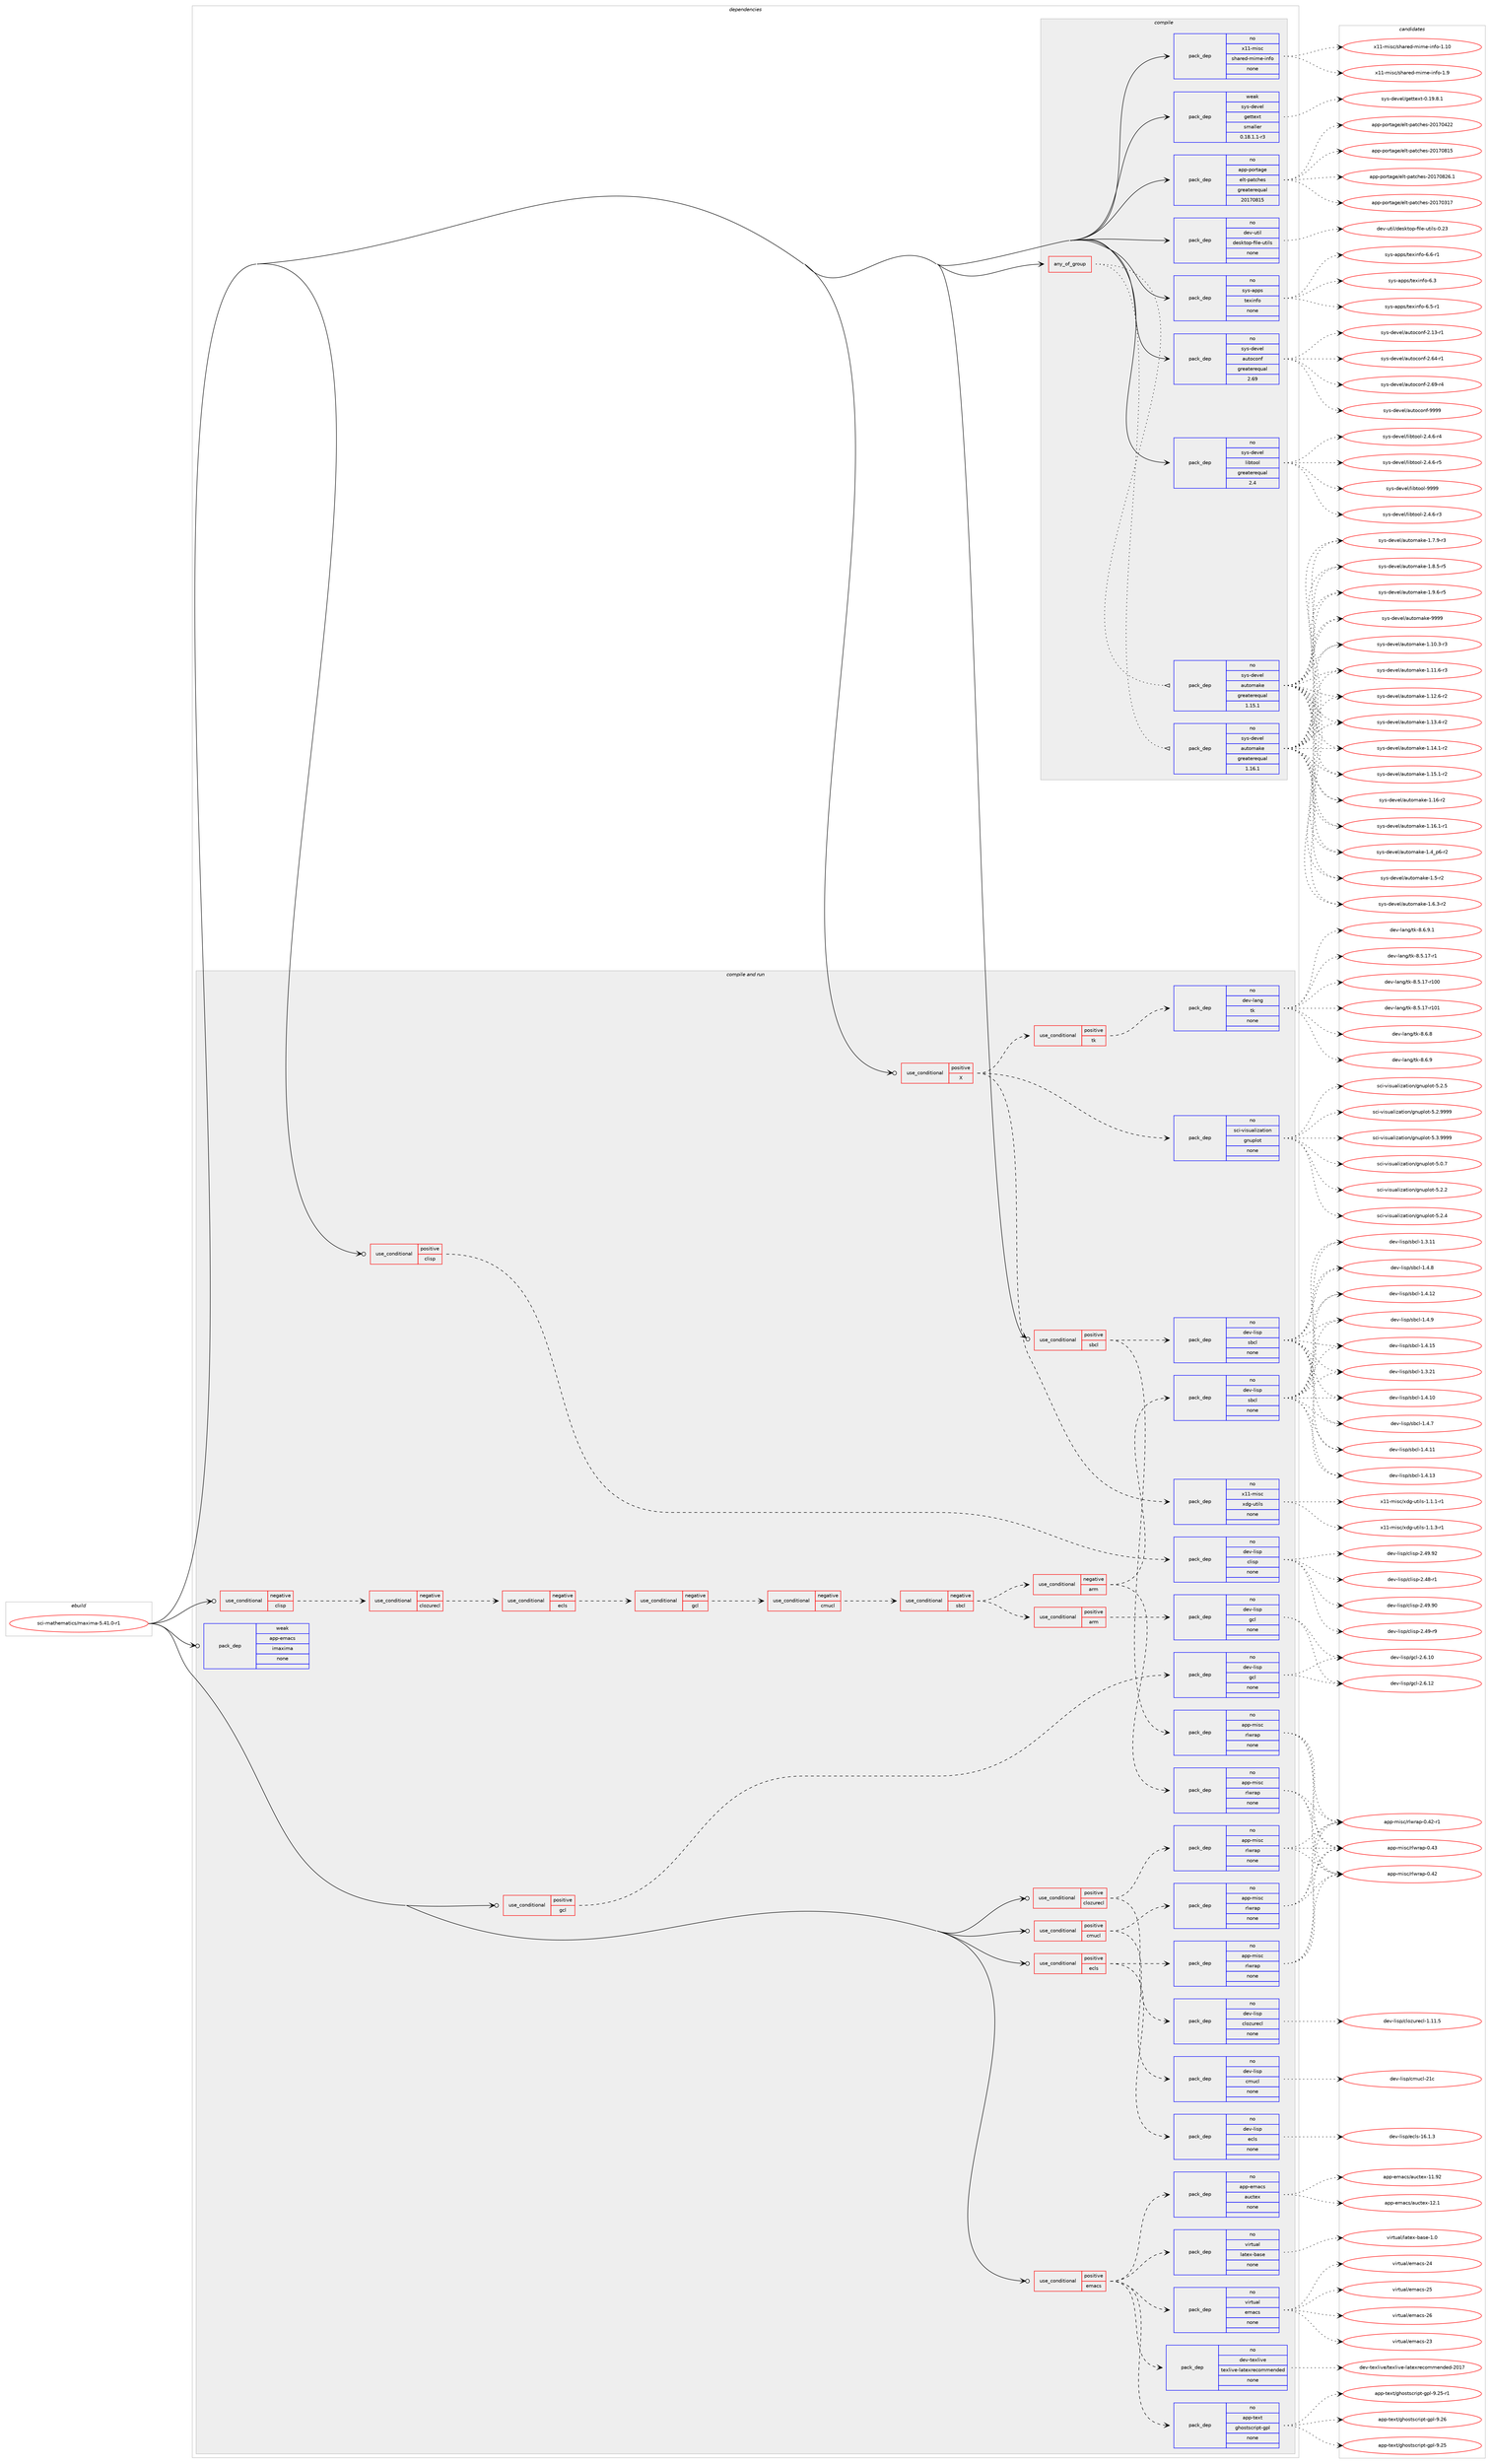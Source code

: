 digraph prolog {

# *************
# Graph options
# *************

newrank=true;
concentrate=true;
compound=true;
graph [rankdir=LR,fontname=Helvetica,fontsize=10,ranksep=1.5];#, ranksep=2.5, nodesep=0.2];
edge  [arrowhead=vee];
node  [fontname=Helvetica,fontsize=10];

# **********
# The ebuild
# **********

subgraph cluster_leftcol {
color=gray;
rank=same;
label=<<i>ebuild</i>>;
id [label="sci-mathematics/maxima-5.41.0-r1", color=red, width=4, href="../sci-mathematics/maxima-5.41.0-r1.svg"];
}

# ****************
# The dependencies
# ****************

subgraph cluster_midcol {
color=gray;
label=<<i>dependencies</i>>;
subgraph cluster_compile {
fillcolor="#eeeeee";
style=filled;
label=<<i>compile</i>>;
subgraph any26991 {
dependency1698483 [label=<<TABLE BORDER="0" CELLBORDER="1" CELLSPACING="0" CELLPADDING="4"><TR><TD CELLPADDING="10">any_of_group</TD></TR></TABLE>>, shape=none, color=red];subgraph pack1216065 {
dependency1698484 [label=<<TABLE BORDER="0" CELLBORDER="1" CELLSPACING="0" CELLPADDING="4" WIDTH="220"><TR><TD ROWSPAN="6" CELLPADDING="30">pack_dep</TD></TR><TR><TD WIDTH="110">no</TD></TR><TR><TD>sys-devel</TD></TR><TR><TD>automake</TD></TR><TR><TD>greaterequal</TD></TR><TR><TD>1.16.1</TD></TR></TABLE>>, shape=none, color=blue];
}
dependency1698483:e -> dependency1698484:w [weight=20,style="dotted",arrowhead="oinv"];
subgraph pack1216066 {
dependency1698485 [label=<<TABLE BORDER="0" CELLBORDER="1" CELLSPACING="0" CELLPADDING="4" WIDTH="220"><TR><TD ROWSPAN="6" CELLPADDING="30">pack_dep</TD></TR><TR><TD WIDTH="110">no</TD></TR><TR><TD>sys-devel</TD></TR><TR><TD>automake</TD></TR><TR><TD>greaterequal</TD></TR><TR><TD>1.15.1</TD></TR></TABLE>>, shape=none, color=blue];
}
dependency1698483:e -> dependency1698485:w [weight=20,style="dotted",arrowhead="oinv"];
}
id:e -> dependency1698483:w [weight=20,style="solid",arrowhead="vee"];
subgraph pack1216067 {
dependency1698486 [label=<<TABLE BORDER="0" CELLBORDER="1" CELLSPACING="0" CELLPADDING="4" WIDTH="220"><TR><TD ROWSPAN="6" CELLPADDING="30">pack_dep</TD></TR><TR><TD WIDTH="110">no</TD></TR><TR><TD>app-portage</TD></TR><TR><TD>elt-patches</TD></TR><TR><TD>greaterequal</TD></TR><TR><TD>20170815</TD></TR></TABLE>>, shape=none, color=blue];
}
id:e -> dependency1698486:w [weight=20,style="solid",arrowhead="vee"];
subgraph pack1216068 {
dependency1698487 [label=<<TABLE BORDER="0" CELLBORDER="1" CELLSPACING="0" CELLPADDING="4" WIDTH="220"><TR><TD ROWSPAN="6" CELLPADDING="30">pack_dep</TD></TR><TR><TD WIDTH="110">no</TD></TR><TR><TD>dev-util</TD></TR><TR><TD>desktop-file-utils</TD></TR><TR><TD>none</TD></TR><TR><TD></TD></TR></TABLE>>, shape=none, color=blue];
}
id:e -> dependency1698487:w [weight=20,style="solid",arrowhead="vee"];
subgraph pack1216069 {
dependency1698488 [label=<<TABLE BORDER="0" CELLBORDER="1" CELLSPACING="0" CELLPADDING="4" WIDTH="220"><TR><TD ROWSPAN="6" CELLPADDING="30">pack_dep</TD></TR><TR><TD WIDTH="110">no</TD></TR><TR><TD>sys-apps</TD></TR><TR><TD>texinfo</TD></TR><TR><TD>none</TD></TR><TR><TD></TD></TR></TABLE>>, shape=none, color=blue];
}
id:e -> dependency1698488:w [weight=20,style="solid",arrowhead="vee"];
subgraph pack1216070 {
dependency1698489 [label=<<TABLE BORDER="0" CELLBORDER="1" CELLSPACING="0" CELLPADDING="4" WIDTH="220"><TR><TD ROWSPAN="6" CELLPADDING="30">pack_dep</TD></TR><TR><TD WIDTH="110">no</TD></TR><TR><TD>sys-devel</TD></TR><TR><TD>autoconf</TD></TR><TR><TD>greaterequal</TD></TR><TR><TD>2.69</TD></TR></TABLE>>, shape=none, color=blue];
}
id:e -> dependency1698489:w [weight=20,style="solid",arrowhead="vee"];
subgraph pack1216071 {
dependency1698490 [label=<<TABLE BORDER="0" CELLBORDER="1" CELLSPACING="0" CELLPADDING="4" WIDTH="220"><TR><TD ROWSPAN="6" CELLPADDING="30">pack_dep</TD></TR><TR><TD WIDTH="110">no</TD></TR><TR><TD>sys-devel</TD></TR><TR><TD>libtool</TD></TR><TR><TD>greaterequal</TD></TR><TR><TD>2.4</TD></TR></TABLE>>, shape=none, color=blue];
}
id:e -> dependency1698490:w [weight=20,style="solid",arrowhead="vee"];
subgraph pack1216072 {
dependency1698491 [label=<<TABLE BORDER="0" CELLBORDER="1" CELLSPACING="0" CELLPADDING="4" WIDTH="220"><TR><TD ROWSPAN="6" CELLPADDING="30">pack_dep</TD></TR><TR><TD WIDTH="110">no</TD></TR><TR><TD>x11-misc</TD></TR><TR><TD>shared-mime-info</TD></TR><TR><TD>none</TD></TR><TR><TD></TD></TR></TABLE>>, shape=none, color=blue];
}
id:e -> dependency1698491:w [weight=20,style="solid",arrowhead="vee"];
subgraph pack1216073 {
dependency1698492 [label=<<TABLE BORDER="0" CELLBORDER="1" CELLSPACING="0" CELLPADDING="4" WIDTH="220"><TR><TD ROWSPAN="6" CELLPADDING="30">pack_dep</TD></TR><TR><TD WIDTH="110">weak</TD></TR><TR><TD>sys-devel</TD></TR><TR><TD>gettext</TD></TR><TR><TD>smaller</TD></TR><TR><TD>0.18.1.1-r3</TD></TR></TABLE>>, shape=none, color=blue];
}
id:e -> dependency1698492:w [weight=20,style="solid",arrowhead="vee"];
}
subgraph cluster_compileandrun {
fillcolor="#eeeeee";
style=filled;
label=<<i>compile and run</i>>;
subgraph cond454575 {
dependency1698493 [label=<<TABLE BORDER="0" CELLBORDER="1" CELLSPACING="0" CELLPADDING="4"><TR><TD ROWSPAN="3" CELLPADDING="10">use_conditional</TD></TR><TR><TD>negative</TD></TR><TR><TD>clisp</TD></TR></TABLE>>, shape=none, color=red];
subgraph cond454576 {
dependency1698494 [label=<<TABLE BORDER="0" CELLBORDER="1" CELLSPACING="0" CELLPADDING="4"><TR><TD ROWSPAN="3" CELLPADDING="10">use_conditional</TD></TR><TR><TD>negative</TD></TR><TR><TD>clozurecl</TD></TR></TABLE>>, shape=none, color=red];
subgraph cond454577 {
dependency1698495 [label=<<TABLE BORDER="0" CELLBORDER="1" CELLSPACING="0" CELLPADDING="4"><TR><TD ROWSPAN="3" CELLPADDING="10">use_conditional</TD></TR><TR><TD>negative</TD></TR><TR><TD>ecls</TD></TR></TABLE>>, shape=none, color=red];
subgraph cond454578 {
dependency1698496 [label=<<TABLE BORDER="0" CELLBORDER="1" CELLSPACING="0" CELLPADDING="4"><TR><TD ROWSPAN="3" CELLPADDING="10">use_conditional</TD></TR><TR><TD>negative</TD></TR><TR><TD>gcl</TD></TR></TABLE>>, shape=none, color=red];
subgraph cond454579 {
dependency1698497 [label=<<TABLE BORDER="0" CELLBORDER="1" CELLSPACING="0" CELLPADDING="4"><TR><TD ROWSPAN="3" CELLPADDING="10">use_conditional</TD></TR><TR><TD>negative</TD></TR><TR><TD>cmucl</TD></TR></TABLE>>, shape=none, color=red];
subgraph cond454580 {
dependency1698498 [label=<<TABLE BORDER="0" CELLBORDER="1" CELLSPACING="0" CELLPADDING="4"><TR><TD ROWSPAN="3" CELLPADDING="10">use_conditional</TD></TR><TR><TD>negative</TD></TR><TR><TD>sbcl</TD></TR></TABLE>>, shape=none, color=red];
subgraph cond454581 {
dependency1698499 [label=<<TABLE BORDER="0" CELLBORDER="1" CELLSPACING="0" CELLPADDING="4"><TR><TD ROWSPAN="3" CELLPADDING="10">use_conditional</TD></TR><TR><TD>positive</TD></TR><TR><TD>arm</TD></TR></TABLE>>, shape=none, color=red];
subgraph pack1216074 {
dependency1698500 [label=<<TABLE BORDER="0" CELLBORDER="1" CELLSPACING="0" CELLPADDING="4" WIDTH="220"><TR><TD ROWSPAN="6" CELLPADDING="30">pack_dep</TD></TR><TR><TD WIDTH="110">no</TD></TR><TR><TD>dev-lisp</TD></TR><TR><TD>gcl</TD></TR><TR><TD>none</TD></TR><TR><TD></TD></TR></TABLE>>, shape=none, color=blue];
}
dependency1698499:e -> dependency1698500:w [weight=20,style="dashed",arrowhead="vee"];
}
dependency1698498:e -> dependency1698499:w [weight=20,style="dashed",arrowhead="vee"];
subgraph cond454582 {
dependency1698501 [label=<<TABLE BORDER="0" CELLBORDER="1" CELLSPACING="0" CELLPADDING="4"><TR><TD ROWSPAN="3" CELLPADDING="10">use_conditional</TD></TR><TR><TD>negative</TD></TR><TR><TD>arm</TD></TR></TABLE>>, shape=none, color=red];
subgraph pack1216075 {
dependency1698502 [label=<<TABLE BORDER="0" CELLBORDER="1" CELLSPACING="0" CELLPADDING="4" WIDTH="220"><TR><TD ROWSPAN="6" CELLPADDING="30">pack_dep</TD></TR><TR><TD WIDTH="110">no</TD></TR><TR><TD>dev-lisp</TD></TR><TR><TD>sbcl</TD></TR><TR><TD>none</TD></TR><TR><TD></TD></TR></TABLE>>, shape=none, color=blue];
}
dependency1698501:e -> dependency1698502:w [weight=20,style="dashed",arrowhead="vee"];
subgraph pack1216076 {
dependency1698503 [label=<<TABLE BORDER="0" CELLBORDER="1" CELLSPACING="0" CELLPADDING="4" WIDTH="220"><TR><TD ROWSPAN="6" CELLPADDING="30">pack_dep</TD></TR><TR><TD WIDTH="110">no</TD></TR><TR><TD>app-misc</TD></TR><TR><TD>rlwrap</TD></TR><TR><TD>none</TD></TR><TR><TD></TD></TR></TABLE>>, shape=none, color=blue];
}
dependency1698501:e -> dependency1698503:w [weight=20,style="dashed",arrowhead="vee"];
}
dependency1698498:e -> dependency1698501:w [weight=20,style="dashed",arrowhead="vee"];
}
dependency1698497:e -> dependency1698498:w [weight=20,style="dashed",arrowhead="vee"];
}
dependency1698496:e -> dependency1698497:w [weight=20,style="dashed",arrowhead="vee"];
}
dependency1698495:e -> dependency1698496:w [weight=20,style="dashed",arrowhead="vee"];
}
dependency1698494:e -> dependency1698495:w [weight=20,style="dashed",arrowhead="vee"];
}
dependency1698493:e -> dependency1698494:w [weight=20,style="dashed",arrowhead="vee"];
}
id:e -> dependency1698493:w [weight=20,style="solid",arrowhead="odotvee"];
subgraph cond454583 {
dependency1698504 [label=<<TABLE BORDER="0" CELLBORDER="1" CELLSPACING="0" CELLPADDING="4"><TR><TD ROWSPAN="3" CELLPADDING="10">use_conditional</TD></TR><TR><TD>positive</TD></TR><TR><TD>X</TD></TR></TABLE>>, shape=none, color=red];
subgraph pack1216077 {
dependency1698505 [label=<<TABLE BORDER="0" CELLBORDER="1" CELLSPACING="0" CELLPADDING="4" WIDTH="220"><TR><TD ROWSPAN="6" CELLPADDING="30">pack_dep</TD></TR><TR><TD WIDTH="110">no</TD></TR><TR><TD>x11-misc</TD></TR><TR><TD>xdg-utils</TD></TR><TR><TD>none</TD></TR><TR><TD></TD></TR></TABLE>>, shape=none, color=blue];
}
dependency1698504:e -> dependency1698505:w [weight=20,style="dashed",arrowhead="vee"];
subgraph pack1216078 {
dependency1698506 [label=<<TABLE BORDER="0" CELLBORDER="1" CELLSPACING="0" CELLPADDING="4" WIDTH="220"><TR><TD ROWSPAN="6" CELLPADDING="30">pack_dep</TD></TR><TR><TD WIDTH="110">no</TD></TR><TR><TD>sci-visualization</TD></TR><TR><TD>gnuplot</TD></TR><TR><TD>none</TD></TR><TR><TD></TD></TR></TABLE>>, shape=none, color=blue];
}
dependency1698504:e -> dependency1698506:w [weight=20,style="dashed",arrowhead="vee"];
subgraph cond454584 {
dependency1698507 [label=<<TABLE BORDER="0" CELLBORDER="1" CELLSPACING="0" CELLPADDING="4"><TR><TD ROWSPAN="3" CELLPADDING="10">use_conditional</TD></TR><TR><TD>positive</TD></TR><TR><TD>tk</TD></TR></TABLE>>, shape=none, color=red];
subgraph pack1216079 {
dependency1698508 [label=<<TABLE BORDER="0" CELLBORDER="1" CELLSPACING="0" CELLPADDING="4" WIDTH="220"><TR><TD ROWSPAN="6" CELLPADDING="30">pack_dep</TD></TR><TR><TD WIDTH="110">no</TD></TR><TR><TD>dev-lang</TD></TR><TR><TD>tk</TD></TR><TR><TD>none</TD></TR><TR><TD></TD></TR></TABLE>>, shape=none, color=blue];
}
dependency1698507:e -> dependency1698508:w [weight=20,style="dashed",arrowhead="vee"];
}
dependency1698504:e -> dependency1698507:w [weight=20,style="dashed",arrowhead="vee"];
}
id:e -> dependency1698504:w [weight=20,style="solid",arrowhead="odotvee"];
subgraph cond454585 {
dependency1698509 [label=<<TABLE BORDER="0" CELLBORDER="1" CELLSPACING="0" CELLPADDING="4"><TR><TD ROWSPAN="3" CELLPADDING="10">use_conditional</TD></TR><TR><TD>positive</TD></TR><TR><TD>clisp</TD></TR></TABLE>>, shape=none, color=red];
subgraph pack1216080 {
dependency1698510 [label=<<TABLE BORDER="0" CELLBORDER="1" CELLSPACING="0" CELLPADDING="4" WIDTH="220"><TR><TD ROWSPAN="6" CELLPADDING="30">pack_dep</TD></TR><TR><TD WIDTH="110">no</TD></TR><TR><TD>dev-lisp</TD></TR><TR><TD>clisp</TD></TR><TR><TD>none</TD></TR><TR><TD></TD></TR></TABLE>>, shape=none, color=blue];
}
dependency1698509:e -> dependency1698510:w [weight=20,style="dashed",arrowhead="vee"];
}
id:e -> dependency1698509:w [weight=20,style="solid",arrowhead="odotvee"];
subgraph cond454586 {
dependency1698511 [label=<<TABLE BORDER="0" CELLBORDER="1" CELLSPACING="0" CELLPADDING="4"><TR><TD ROWSPAN="3" CELLPADDING="10">use_conditional</TD></TR><TR><TD>positive</TD></TR><TR><TD>clozurecl</TD></TR></TABLE>>, shape=none, color=red];
subgraph pack1216081 {
dependency1698512 [label=<<TABLE BORDER="0" CELLBORDER="1" CELLSPACING="0" CELLPADDING="4" WIDTH="220"><TR><TD ROWSPAN="6" CELLPADDING="30">pack_dep</TD></TR><TR><TD WIDTH="110">no</TD></TR><TR><TD>dev-lisp</TD></TR><TR><TD>clozurecl</TD></TR><TR><TD>none</TD></TR><TR><TD></TD></TR></TABLE>>, shape=none, color=blue];
}
dependency1698511:e -> dependency1698512:w [weight=20,style="dashed",arrowhead="vee"];
subgraph pack1216082 {
dependency1698513 [label=<<TABLE BORDER="0" CELLBORDER="1" CELLSPACING="0" CELLPADDING="4" WIDTH="220"><TR><TD ROWSPAN="6" CELLPADDING="30">pack_dep</TD></TR><TR><TD WIDTH="110">no</TD></TR><TR><TD>app-misc</TD></TR><TR><TD>rlwrap</TD></TR><TR><TD>none</TD></TR><TR><TD></TD></TR></TABLE>>, shape=none, color=blue];
}
dependency1698511:e -> dependency1698513:w [weight=20,style="dashed",arrowhead="vee"];
}
id:e -> dependency1698511:w [weight=20,style="solid",arrowhead="odotvee"];
subgraph cond454587 {
dependency1698514 [label=<<TABLE BORDER="0" CELLBORDER="1" CELLSPACING="0" CELLPADDING="4"><TR><TD ROWSPAN="3" CELLPADDING="10">use_conditional</TD></TR><TR><TD>positive</TD></TR><TR><TD>cmucl</TD></TR></TABLE>>, shape=none, color=red];
subgraph pack1216083 {
dependency1698515 [label=<<TABLE BORDER="0" CELLBORDER="1" CELLSPACING="0" CELLPADDING="4" WIDTH="220"><TR><TD ROWSPAN="6" CELLPADDING="30">pack_dep</TD></TR><TR><TD WIDTH="110">no</TD></TR><TR><TD>dev-lisp</TD></TR><TR><TD>cmucl</TD></TR><TR><TD>none</TD></TR><TR><TD></TD></TR></TABLE>>, shape=none, color=blue];
}
dependency1698514:e -> dependency1698515:w [weight=20,style="dashed",arrowhead="vee"];
subgraph pack1216084 {
dependency1698516 [label=<<TABLE BORDER="0" CELLBORDER="1" CELLSPACING="0" CELLPADDING="4" WIDTH="220"><TR><TD ROWSPAN="6" CELLPADDING="30">pack_dep</TD></TR><TR><TD WIDTH="110">no</TD></TR><TR><TD>app-misc</TD></TR><TR><TD>rlwrap</TD></TR><TR><TD>none</TD></TR><TR><TD></TD></TR></TABLE>>, shape=none, color=blue];
}
dependency1698514:e -> dependency1698516:w [weight=20,style="dashed",arrowhead="vee"];
}
id:e -> dependency1698514:w [weight=20,style="solid",arrowhead="odotvee"];
subgraph cond454588 {
dependency1698517 [label=<<TABLE BORDER="0" CELLBORDER="1" CELLSPACING="0" CELLPADDING="4"><TR><TD ROWSPAN="3" CELLPADDING="10">use_conditional</TD></TR><TR><TD>positive</TD></TR><TR><TD>ecls</TD></TR></TABLE>>, shape=none, color=red];
subgraph pack1216085 {
dependency1698518 [label=<<TABLE BORDER="0" CELLBORDER="1" CELLSPACING="0" CELLPADDING="4" WIDTH="220"><TR><TD ROWSPAN="6" CELLPADDING="30">pack_dep</TD></TR><TR><TD WIDTH="110">no</TD></TR><TR><TD>dev-lisp</TD></TR><TR><TD>ecls</TD></TR><TR><TD>none</TD></TR><TR><TD></TD></TR></TABLE>>, shape=none, color=blue];
}
dependency1698517:e -> dependency1698518:w [weight=20,style="dashed",arrowhead="vee"];
subgraph pack1216086 {
dependency1698519 [label=<<TABLE BORDER="0" CELLBORDER="1" CELLSPACING="0" CELLPADDING="4" WIDTH="220"><TR><TD ROWSPAN="6" CELLPADDING="30">pack_dep</TD></TR><TR><TD WIDTH="110">no</TD></TR><TR><TD>app-misc</TD></TR><TR><TD>rlwrap</TD></TR><TR><TD>none</TD></TR><TR><TD></TD></TR></TABLE>>, shape=none, color=blue];
}
dependency1698517:e -> dependency1698519:w [weight=20,style="dashed",arrowhead="vee"];
}
id:e -> dependency1698517:w [weight=20,style="solid",arrowhead="odotvee"];
subgraph cond454589 {
dependency1698520 [label=<<TABLE BORDER="0" CELLBORDER="1" CELLSPACING="0" CELLPADDING="4"><TR><TD ROWSPAN="3" CELLPADDING="10">use_conditional</TD></TR><TR><TD>positive</TD></TR><TR><TD>emacs</TD></TR></TABLE>>, shape=none, color=red];
subgraph pack1216087 {
dependency1698521 [label=<<TABLE BORDER="0" CELLBORDER="1" CELLSPACING="0" CELLPADDING="4" WIDTH="220"><TR><TD ROWSPAN="6" CELLPADDING="30">pack_dep</TD></TR><TR><TD WIDTH="110">no</TD></TR><TR><TD>virtual</TD></TR><TR><TD>emacs</TD></TR><TR><TD>none</TD></TR><TR><TD></TD></TR></TABLE>>, shape=none, color=blue];
}
dependency1698520:e -> dependency1698521:w [weight=20,style="dashed",arrowhead="vee"];
subgraph pack1216088 {
dependency1698522 [label=<<TABLE BORDER="0" CELLBORDER="1" CELLSPACING="0" CELLPADDING="4" WIDTH="220"><TR><TD ROWSPAN="6" CELLPADDING="30">pack_dep</TD></TR><TR><TD WIDTH="110">no</TD></TR><TR><TD>virtual</TD></TR><TR><TD>latex-base</TD></TR><TR><TD>none</TD></TR><TR><TD></TD></TR></TABLE>>, shape=none, color=blue];
}
dependency1698520:e -> dependency1698522:w [weight=20,style="dashed",arrowhead="vee"];
subgraph pack1216089 {
dependency1698523 [label=<<TABLE BORDER="0" CELLBORDER="1" CELLSPACING="0" CELLPADDING="4" WIDTH="220"><TR><TD ROWSPAN="6" CELLPADDING="30">pack_dep</TD></TR><TR><TD WIDTH="110">no</TD></TR><TR><TD>app-emacs</TD></TR><TR><TD>auctex</TD></TR><TR><TD>none</TD></TR><TR><TD></TD></TR></TABLE>>, shape=none, color=blue];
}
dependency1698520:e -> dependency1698523:w [weight=20,style="dashed",arrowhead="vee"];
subgraph pack1216090 {
dependency1698524 [label=<<TABLE BORDER="0" CELLBORDER="1" CELLSPACING="0" CELLPADDING="4" WIDTH="220"><TR><TD ROWSPAN="6" CELLPADDING="30">pack_dep</TD></TR><TR><TD WIDTH="110">no</TD></TR><TR><TD>app-text</TD></TR><TR><TD>ghostscript-gpl</TD></TR><TR><TD>none</TD></TR><TR><TD></TD></TR></TABLE>>, shape=none, color=blue];
}
dependency1698520:e -> dependency1698524:w [weight=20,style="dashed",arrowhead="vee"];
subgraph pack1216091 {
dependency1698525 [label=<<TABLE BORDER="0" CELLBORDER="1" CELLSPACING="0" CELLPADDING="4" WIDTH="220"><TR><TD ROWSPAN="6" CELLPADDING="30">pack_dep</TD></TR><TR><TD WIDTH="110">no</TD></TR><TR><TD>dev-texlive</TD></TR><TR><TD>texlive-latexrecommended</TD></TR><TR><TD>none</TD></TR><TR><TD></TD></TR></TABLE>>, shape=none, color=blue];
}
dependency1698520:e -> dependency1698525:w [weight=20,style="dashed",arrowhead="vee"];
}
id:e -> dependency1698520:w [weight=20,style="solid",arrowhead="odotvee"];
subgraph cond454590 {
dependency1698526 [label=<<TABLE BORDER="0" CELLBORDER="1" CELLSPACING="0" CELLPADDING="4"><TR><TD ROWSPAN="3" CELLPADDING="10">use_conditional</TD></TR><TR><TD>positive</TD></TR><TR><TD>gcl</TD></TR></TABLE>>, shape=none, color=red];
subgraph pack1216092 {
dependency1698527 [label=<<TABLE BORDER="0" CELLBORDER="1" CELLSPACING="0" CELLPADDING="4" WIDTH="220"><TR><TD ROWSPAN="6" CELLPADDING="30">pack_dep</TD></TR><TR><TD WIDTH="110">no</TD></TR><TR><TD>dev-lisp</TD></TR><TR><TD>gcl</TD></TR><TR><TD>none</TD></TR><TR><TD></TD></TR></TABLE>>, shape=none, color=blue];
}
dependency1698526:e -> dependency1698527:w [weight=20,style="dashed",arrowhead="vee"];
}
id:e -> dependency1698526:w [weight=20,style="solid",arrowhead="odotvee"];
subgraph cond454591 {
dependency1698528 [label=<<TABLE BORDER="0" CELLBORDER="1" CELLSPACING="0" CELLPADDING="4"><TR><TD ROWSPAN="3" CELLPADDING="10">use_conditional</TD></TR><TR><TD>positive</TD></TR><TR><TD>sbcl</TD></TR></TABLE>>, shape=none, color=red];
subgraph pack1216093 {
dependency1698529 [label=<<TABLE BORDER="0" CELLBORDER="1" CELLSPACING="0" CELLPADDING="4" WIDTH="220"><TR><TD ROWSPAN="6" CELLPADDING="30">pack_dep</TD></TR><TR><TD WIDTH="110">no</TD></TR><TR><TD>dev-lisp</TD></TR><TR><TD>sbcl</TD></TR><TR><TD>none</TD></TR><TR><TD></TD></TR></TABLE>>, shape=none, color=blue];
}
dependency1698528:e -> dependency1698529:w [weight=20,style="dashed",arrowhead="vee"];
subgraph pack1216094 {
dependency1698530 [label=<<TABLE BORDER="0" CELLBORDER="1" CELLSPACING="0" CELLPADDING="4" WIDTH="220"><TR><TD ROWSPAN="6" CELLPADDING="30">pack_dep</TD></TR><TR><TD WIDTH="110">no</TD></TR><TR><TD>app-misc</TD></TR><TR><TD>rlwrap</TD></TR><TR><TD>none</TD></TR><TR><TD></TD></TR></TABLE>>, shape=none, color=blue];
}
dependency1698528:e -> dependency1698530:w [weight=20,style="dashed",arrowhead="vee"];
}
id:e -> dependency1698528:w [weight=20,style="solid",arrowhead="odotvee"];
subgraph pack1216095 {
dependency1698531 [label=<<TABLE BORDER="0" CELLBORDER="1" CELLSPACING="0" CELLPADDING="4" WIDTH="220"><TR><TD ROWSPAN="6" CELLPADDING="30">pack_dep</TD></TR><TR><TD WIDTH="110">weak</TD></TR><TR><TD>app-emacs</TD></TR><TR><TD>imaxima</TD></TR><TR><TD>none</TD></TR><TR><TD></TD></TR></TABLE>>, shape=none, color=blue];
}
id:e -> dependency1698531:w [weight=20,style="solid",arrowhead="odotvee"];
}
subgraph cluster_run {
fillcolor="#eeeeee";
style=filled;
label=<<i>run</i>>;
}
}

# **************
# The candidates
# **************

subgraph cluster_choices {
rank=same;
color=gray;
label=<<i>candidates</i>>;

subgraph choice1216065 {
color=black;
nodesep=1;
choice11512111545100101118101108479711711611110997107101454946494846514511451 [label="sys-devel/automake-1.10.3-r3", color=red, width=4,href="../sys-devel/automake-1.10.3-r3.svg"];
choice11512111545100101118101108479711711611110997107101454946494946544511451 [label="sys-devel/automake-1.11.6-r3", color=red, width=4,href="../sys-devel/automake-1.11.6-r3.svg"];
choice11512111545100101118101108479711711611110997107101454946495046544511450 [label="sys-devel/automake-1.12.6-r2", color=red, width=4,href="../sys-devel/automake-1.12.6-r2.svg"];
choice11512111545100101118101108479711711611110997107101454946495146524511450 [label="sys-devel/automake-1.13.4-r2", color=red, width=4,href="../sys-devel/automake-1.13.4-r2.svg"];
choice11512111545100101118101108479711711611110997107101454946495246494511450 [label="sys-devel/automake-1.14.1-r2", color=red, width=4,href="../sys-devel/automake-1.14.1-r2.svg"];
choice11512111545100101118101108479711711611110997107101454946495346494511450 [label="sys-devel/automake-1.15.1-r2", color=red, width=4,href="../sys-devel/automake-1.15.1-r2.svg"];
choice1151211154510010111810110847971171161111099710710145494649544511450 [label="sys-devel/automake-1.16-r2", color=red, width=4,href="../sys-devel/automake-1.16-r2.svg"];
choice11512111545100101118101108479711711611110997107101454946495446494511449 [label="sys-devel/automake-1.16.1-r1", color=red, width=4,href="../sys-devel/automake-1.16.1-r1.svg"];
choice115121115451001011181011084797117116111109971071014549465295112544511450 [label="sys-devel/automake-1.4_p6-r2", color=red, width=4,href="../sys-devel/automake-1.4_p6-r2.svg"];
choice11512111545100101118101108479711711611110997107101454946534511450 [label="sys-devel/automake-1.5-r2", color=red, width=4,href="../sys-devel/automake-1.5-r2.svg"];
choice115121115451001011181011084797117116111109971071014549465446514511450 [label="sys-devel/automake-1.6.3-r2", color=red, width=4,href="../sys-devel/automake-1.6.3-r2.svg"];
choice115121115451001011181011084797117116111109971071014549465546574511451 [label="sys-devel/automake-1.7.9-r3", color=red, width=4,href="../sys-devel/automake-1.7.9-r3.svg"];
choice115121115451001011181011084797117116111109971071014549465646534511453 [label="sys-devel/automake-1.8.5-r5", color=red, width=4,href="../sys-devel/automake-1.8.5-r5.svg"];
choice115121115451001011181011084797117116111109971071014549465746544511453 [label="sys-devel/automake-1.9.6-r5", color=red, width=4,href="../sys-devel/automake-1.9.6-r5.svg"];
choice115121115451001011181011084797117116111109971071014557575757 [label="sys-devel/automake-9999", color=red, width=4,href="../sys-devel/automake-9999.svg"];
dependency1698484:e -> choice11512111545100101118101108479711711611110997107101454946494846514511451:w [style=dotted,weight="100"];
dependency1698484:e -> choice11512111545100101118101108479711711611110997107101454946494946544511451:w [style=dotted,weight="100"];
dependency1698484:e -> choice11512111545100101118101108479711711611110997107101454946495046544511450:w [style=dotted,weight="100"];
dependency1698484:e -> choice11512111545100101118101108479711711611110997107101454946495146524511450:w [style=dotted,weight="100"];
dependency1698484:e -> choice11512111545100101118101108479711711611110997107101454946495246494511450:w [style=dotted,weight="100"];
dependency1698484:e -> choice11512111545100101118101108479711711611110997107101454946495346494511450:w [style=dotted,weight="100"];
dependency1698484:e -> choice1151211154510010111810110847971171161111099710710145494649544511450:w [style=dotted,weight="100"];
dependency1698484:e -> choice11512111545100101118101108479711711611110997107101454946495446494511449:w [style=dotted,weight="100"];
dependency1698484:e -> choice115121115451001011181011084797117116111109971071014549465295112544511450:w [style=dotted,weight="100"];
dependency1698484:e -> choice11512111545100101118101108479711711611110997107101454946534511450:w [style=dotted,weight="100"];
dependency1698484:e -> choice115121115451001011181011084797117116111109971071014549465446514511450:w [style=dotted,weight="100"];
dependency1698484:e -> choice115121115451001011181011084797117116111109971071014549465546574511451:w [style=dotted,weight="100"];
dependency1698484:e -> choice115121115451001011181011084797117116111109971071014549465646534511453:w [style=dotted,weight="100"];
dependency1698484:e -> choice115121115451001011181011084797117116111109971071014549465746544511453:w [style=dotted,weight="100"];
dependency1698484:e -> choice115121115451001011181011084797117116111109971071014557575757:w [style=dotted,weight="100"];
}
subgraph choice1216066 {
color=black;
nodesep=1;
choice11512111545100101118101108479711711611110997107101454946494846514511451 [label="sys-devel/automake-1.10.3-r3", color=red, width=4,href="../sys-devel/automake-1.10.3-r3.svg"];
choice11512111545100101118101108479711711611110997107101454946494946544511451 [label="sys-devel/automake-1.11.6-r3", color=red, width=4,href="../sys-devel/automake-1.11.6-r3.svg"];
choice11512111545100101118101108479711711611110997107101454946495046544511450 [label="sys-devel/automake-1.12.6-r2", color=red, width=4,href="../sys-devel/automake-1.12.6-r2.svg"];
choice11512111545100101118101108479711711611110997107101454946495146524511450 [label="sys-devel/automake-1.13.4-r2", color=red, width=4,href="../sys-devel/automake-1.13.4-r2.svg"];
choice11512111545100101118101108479711711611110997107101454946495246494511450 [label="sys-devel/automake-1.14.1-r2", color=red, width=4,href="../sys-devel/automake-1.14.1-r2.svg"];
choice11512111545100101118101108479711711611110997107101454946495346494511450 [label="sys-devel/automake-1.15.1-r2", color=red, width=4,href="../sys-devel/automake-1.15.1-r2.svg"];
choice1151211154510010111810110847971171161111099710710145494649544511450 [label="sys-devel/automake-1.16-r2", color=red, width=4,href="../sys-devel/automake-1.16-r2.svg"];
choice11512111545100101118101108479711711611110997107101454946495446494511449 [label="sys-devel/automake-1.16.1-r1", color=red, width=4,href="../sys-devel/automake-1.16.1-r1.svg"];
choice115121115451001011181011084797117116111109971071014549465295112544511450 [label="sys-devel/automake-1.4_p6-r2", color=red, width=4,href="../sys-devel/automake-1.4_p6-r2.svg"];
choice11512111545100101118101108479711711611110997107101454946534511450 [label="sys-devel/automake-1.5-r2", color=red, width=4,href="../sys-devel/automake-1.5-r2.svg"];
choice115121115451001011181011084797117116111109971071014549465446514511450 [label="sys-devel/automake-1.6.3-r2", color=red, width=4,href="../sys-devel/automake-1.6.3-r2.svg"];
choice115121115451001011181011084797117116111109971071014549465546574511451 [label="sys-devel/automake-1.7.9-r3", color=red, width=4,href="../sys-devel/automake-1.7.9-r3.svg"];
choice115121115451001011181011084797117116111109971071014549465646534511453 [label="sys-devel/automake-1.8.5-r5", color=red, width=4,href="../sys-devel/automake-1.8.5-r5.svg"];
choice115121115451001011181011084797117116111109971071014549465746544511453 [label="sys-devel/automake-1.9.6-r5", color=red, width=4,href="../sys-devel/automake-1.9.6-r5.svg"];
choice115121115451001011181011084797117116111109971071014557575757 [label="sys-devel/automake-9999", color=red, width=4,href="../sys-devel/automake-9999.svg"];
dependency1698485:e -> choice11512111545100101118101108479711711611110997107101454946494846514511451:w [style=dotted,weight="100"];
dependency1698485:e -> choice11512111545100101118101108479711711611110997107101454946494946544511451:w [style=dotted,weight="100"];
dependency1698485:e -> choice11512111545100101118101108479711711611110997107101454946495046544511450:w [style=dotted,weight="100"];
dependency1698485:e -> choice11512111545100101118101108479711711611110997107101454946495146524511450:w [style=dotted,weight="100"];
dependency1698485:e -> choice11512111545100101118101108479711711611110997107101454946495246494511450:w [style=dotted,weight="100"];
dependency1698485:e -> choice11512111545100101118101108479711711611110997107101454946495346494511450:w [style=dotted,weight="100"];
dependency1698485:e -> choice1151211154510010111810110847971171161111099710710145494649544511450:w [style=dotted,weight="100"];
dependency1698485:e -> choice11512111545100101118101108479711711611110997107101454946495446494511449:w [style=dotted,weight="100"];
dependency1698485:e -> choice115121115451001011181011084797117116111109971071014549465295112544511450:w [style=dotted,weight="100"];
dependency1698485:e -> choice11512111545100101118101108479711711611110997107101454946534511450:w [style=dotted,weight="100"];
dependency1698485:e -> choice115121115451001011181011084797117116111109971071014549465446514511450:w [style=dotted,weight="100"];
dependency1698485:e -> choice115121115451001011181011084797117116111109971071014549465546574511451:w [style=dotted,weight="100"];
dependency1698485:e -> choice115121115451001011181011084797117116111109971071014549465646534511453:w [style=dotted,weight="100"];
dependency1698485:e -> choice115121115451001011181011084797117116111109971071014549465746544511453:w [style=dotted,weight="100"];
dependency1698485:e -> choice115121115451001011181011084797117116111109971071014557575757:w [style=dotted,weight="100"];
}
subgraph choice1216067 {
color=black;
nodesep=1;
choice97112112451121111141169710310147101108116451129711699104101115455048495548514955 [label="app-portage/elt-patches-20170317", color=red, width=4,href="../app-portage/elt-patches-20170317.svg"];
choice97112112451121111141169710310147101108116451129711699104101115455048495548525050 [label="app-portage/elt-patches-20170422", color=red, width=4,href="../app-portage/elt-patches-20170422.svg"];
choice97112112451121111141169710310147101108116451129711699104101115455048495548564953 [label="app-portage/elt-patches-20170815", color=red, width=4,href="../app-portage/elt-patches-20170815.svg"];
choice971121124511211111411697103101471011081164511297116991041011154550484955485650544649 [label="app-portage/elt-patches-20170826.1", color=red, width=4,href="../app-portage/elt-patches-20170826.1.svg"];
dependency1698486:e -> choice97112112451121111141169710310147101108116451129711699104101115455048495548514955:w [style=dotted,weight="100"];
dependency1698486:e -> choice97112112451121111141169710310147101108116451129711699104101115455048495548525050:w [style=dotted,weight="100"];
dependency1698486:e -> choice97112112451121111141169710310147101108116451129711699104101115455048495548564953:w [style=dotted,weight="100"];
dependency1698486:e -> choice971121124511211111411697103101471011081164511297116991041011154550484955485650544649:w [style=dotted,weight="100"];
}
subgraph choice1216068 {
color=black;
nodesep=1;
choice100101118451171161051084710010111510711611111245102105108101451171161051081154548465051 [label="dev-util/desktop-file-utils-0.23", color=red, width=4,href="../dev-util/desktop-file-utils-0.23.svg"];
dependency1698487:e -> choice100101118451171161051084710010111510711611111245102105108101451171161051081154548465051:w [style=dotted,weight="100"];
}
subgraph choice1216069 {
color=black;
nodesep=1;
choice11512111545971121121154711610112010511010211145544651 [label="sys-apps/texinfo-6.3", color=red, width=4,href="../sys-apps/texinfo-6.3.svg"];
choice115121115459711211211547116101120105110102111455446534511449 [label="sys-apps/texinfo-6.5-r1", color=red, width=4,href="../sys-apps/texinfo-6.5-r1.svg"];
choice115121115459711211211547116101120105110102111455446544511449 [label="sys-apps/texinfo-6.6-r1", color=red, width=4,href="../sys-apps/texinfo-6.6-r1.svg"];
dependency1698488:e -> choice11512111545971121121154711610112010511010211145544651:w [style=dotted,weight="100"];
dependency1698488:e -> choice115121115459711211211547116101120105110102111455446534511449:w [style=dotted,weight="100"];
dependency1698488:e -> choice115121115459711211211547116101120105110102111455446544511449:w [style=dotted,weight="100"];
}
subgraph choice1216070 {
color=black;
nodesep=1;
choice1151211154510010111810110847971171161119911111010245504649514511449 [label="sys-devel/autoconf-2.13-r1", color=red, width=4,href="../sys-devel/autoconf-2.13-r1.svg"];
choice1151211154510010111810110847971171161119911111010245504654524511449 [label="sys-devel/autoconf-2.64-r1", color=red, width=4,href="../sys-devel/autoconf-2.64-r1.svg"];
choice1151211154510010111810110847971171161119911111010245504654574511452 [label="sys-devel/autoconf-2.69-r4", color=red, width=4,href="../sys-devel/autoconf-2.69-r4.svg"];
choice115121115451001011181011084797117116111991111101024557575757 [label="sys-devel/autoconf-9999", color=red, width=4,href="../sys-devel/autoconf-9999.svg"];
dependency1698489:e -> choice1151211154510010111810110847971171161119911111010245504649514511449:w [style=dotted,weight="100"];
dependency1698489:e -> choice1151211154510010111810110847971171161119911111010245504654524511449:w [style=dotted,weight="100"];
dependency1698489:e -> choice1151211154510010111810110847971171161119911111010245504654574511452:w [style=dotted,weight="100"];
dependency1698489:e -> choice115121115451001011181011084797117116111991111101024557575757:w [style=dotted,weight="100"];
}
subgraph choice1216071 {
color=black;
nodesep=1;
choice1151211154510010111810110847108105981161111111084550465246544511451 [label="sys-devel/libtool-2.4.6-r3", color=red, width=4,href="../sys-devel/libtool-2.4.6-r3.svg"];
choice1151211154510010111810110847108105981161111111084550465246544511452 [label="sys-devel/libtool-2.4.6-r4", color=red, width=4,href="../sys-devel/libtool-2.4.6-r4.svg"];
choice1151211154510010111810110847108105981161111111084550465246544511453 [label="sys-devel/libtool-2.4.6-r5", color=red, width=4,href="../sys-devel/libtool-2.4.6-r5.svg"];
choice1151211154510010111810110847108105981161111111084557575757 [label="sys-devel/libtool-9999", color=red, width=4,href="../sys-devel/libtool-9999.svg"];
dependency1698490:e -> choice1151211154510010111810110847108105981161111111084550465246544511451:w [style=dotted,weight="100"];
dependency1698490:e -> choice1151211154510010111810110847108105981161111111084550465246544511452:w [style=dotted,weight="100"];
dependency1698490:e -> choice1151211154510010111810110847108105981161111111084550465246544511453:w [style=dotted,weight="100"];
dependency1698490:e -> choice1151211154510010111810110847108105981161111111084557575757:w [style=dotted,weight="100"];
}
subgraph choice1216072 {
color=black;
nodesep=1;
choice12049494510910511599471151049711410110045109105109101451051101021114549464948 [label="x11-misc/shared-mime-info-1.10", color=red, width=4,href="../x11-misc/shared-mime-info-1.10.svg"];
choice120494945109105115994711510497114101100451091051091014510511010211145494657 [label="x11-misc/shared-mime-info-1.9", color=red, width=4,href="../x11-misc/shared-mime-info-1.9.svg"];
dependency1698491:e -> choice12049494510910511599471151049711410110045109105109101451051101021114549464948:w [style=dotted,weight="100"];
dependency1698491:e -> choice120494945109105115994711510497114101100451091051091014510511010211145494657:w [style=dotted,weight="100"];
}
subgraph choice1216073 {
color=black;
nodesep=1;
choice1151211154510010111810110847103101116116101120116454846495746564649 [label="sys-devel/gettext-0.19.8.1", color=red, width=4,href="../sys-devel/gettext-0.19.8.1.svg"];
dependency1698492:e -> choice1151211154510010111810110847103101116116101120116454846495746564649:w [style=dotted,weight="100"];
}
subgraph choice1216074 {
color=black;
nodesep=1;
choice10010111845108105115112471039910845504654464948 [label="dev-lisp/gcl-2.6.10", color=red, width=4,href="../dev-lisp/gcl-2.6.10.svg"];
choice10010111845108105115112471039910845504654464950 [label="dev-lisp/gcl-2.6.12", color=red, width=4,href="../dev-lisp/gcl-2.6.12.svg"];
dependency1698500:e -> choice10010111845108105115112471039910845504654464948:w [style=dotted,weight="100"];
dependency1698500:e -> choice10010111845108105115112471039910845504654464950:w [style=dotted,weight="100"];
}
subgraph choice1216075 {
color=black;
nodesep=1;
choice1001011184510810511511247115989910845494651464949 [label="dev-lisp/sbcl-1.3.11", color=red, width=4,href="../dev-lisp/sbcl-1.3.11.svg"];
choice1001011184510810511511247115989910845494651465049 [label="dev-lisp/sbcl-1.3.21", color=red, width=4,href="../dev-lisp/sbcl-1.3.21.svg"];
choice1001011184510810511511247115989910845494652464948 [label="dev-lisp/sbcl-1.4.10", color=red, width=4,href="../dev-lisp/sbcl-1.4.10.svg"];
choice1001011184510810511511247115989910845494652464949 [label="dev-lisp/sbcl-1.4.11", color=red, width=4,href="../dev-lisp/sbcl-1.4.11.svg"];
choice1001011184510810511511247115989910845494652464950 [label="dev-lisp/sbcl-1.4.12", color=red, width=4,href="../dev-lisp/sbcl-1.4.12.svg"];
choice1001011184510810511511247115989910845494652464951 [label="dev-lisp/sbcl-1.4.13", color=red, width=4,href="../dev-lisp/sbcl-1.4.13.svg"];
choice1001011184510810511511247115989910845494652464953 [label="dev-lisp/sbcl-1.4.15", color=red, width=4,href="../dev-lisp/sbcl-1.4.15.svg"];
choice10010111845108105115112471159899108454946524655 [label="dev-lisp/sbcl-1.4.7", color=red, width=4,href="../dev-lisp/sbcl-1.4.7.svg"];
choice10010111845108105115112471159899108454946524656 [label="dev-lisp/sbcl-1.4.8", color=red, width=4,href="../dev-lisp/sbcl-1.4.8.svg"];
choice10010111845108105115112471159899108454946524657 [label="dev-lisp/sbcl-1.4.9", color=red, width=4,href="../dev-lisp/sbcl-1.4.9.svg"];
dependency1698502:e -> choice1001011184510810511511247115989910845494651464949:w [style=dotted,weight="100"];
dependency1698502:e -> choice1001011184510810511511247115989910845494651465049:w [style=dotted,weight="100"];
dependency1698502:e -> choice1001011184510810511511247115989910845494652464948:w [style=dotted,weight="100"];
dependency1698502:e -> choice1001011184510810511511247115989910845494652464949:w [style=dotted,weight="100"];
dependency1698502:e -> choice1001011184510810511511247115989910845494652464950:w [style=dotted,weight="100"];
dependency1698502:e -> choice1001011184510810511511247115989910845494652464951:w [style=dotted,weight="100"];
dependency1698502:e -> choice1001011184510810511511247115989910845494652464953:w [style=dotted,weight="100"];
dependency1698502:e -> choice10010111845108105115112471159899108454946524655:w [style=dotted,weight="100"];
dependency1698502:e -> choice10010111845108105115112471159899108454946524656:w [style=dotted,weight="100"];
dependency1698502:e -> choice10010111845108105115112471159899108454946524657:w [style=dotted,weight="100"];
}
subgraph choice1216076 {
color=black;
nodesep=1;
choice97112112451091051159947114108119114971124548465250 [label="app-misc/rlwrap-0.42", color=red, width=4,href="../app-misc/rlwrap-0.42.svg"];
choice971121124510910511599471141081191149711245484652504511449 [label="app-misc/rlwrap-0.42-r1", color=red, width=4,href="../app-misc/rlwrap-0.42-r1.svg"];
choice97112112451091051159947114108119114971124548465251 [label="app-misc/rlwrap-0.43", color=red, width=4,href="../app-misc/rlwrap-0.43.svg"];
dependency1698503:e -> choice97112112451091051159947114108119114971124548465250:w [style=dotted,weight="100"];
dependency1698503:e -> choice971121124510910511599471141081191149711245484652504511449:w [style=dotted,weight="100"];
dependency1698503:e -> choice97112112451091051159947114108119114971124548465251:w [style=dotted,weight="100"];
}
subgraph choice1216077 {
color=black;
nodesep=1;
choice1204949451091051159947120100103451171161051081154549464946494511449 [label="x11-misc/xdg-utils-1.1.1-r1", color=red, width=4,href="../x11-misc/xdg-utils-1.1.1-r1.svg"];
choice1204949451091051159947120100103451171161051081154549464946514511449 [label="x11-misc/xdg-utils-1.1.3-r1", color=red, width=4,href="../x11-misc/xdg-utils-1.1.3-r1.svg"];
dependency1698505:e -> choice1204949451091051159947120100103451171161051081154549464946494511449:w [style=dotted,weight="100"];
dependency1698505:e -> choice1204949451091051159947120100103451171161051081154549464946514511449:w [style=dotted,weight="100"];
}
subgraph choice1216078 {
color=black;
nodesep=1;
choice1159910545118105115117971081051229711610511111047103110117112108111116455346484655 [label="sci-visualization/gnuplot-5.0.7", color=red, width=4,href="../sci-visualization/gnuplot-5.0.7.svg"];
choice1159910545118105115117971081051229711610511111047103110117112108111116455346504650 [label="sci-visualization/gnuplot-5.2.2", color=red, width=4,href="../sci-visualization/gnuplot-5.2.2.svg"];
choice1159910545118105115117971081051229711610511111047103110117112108111116455346504652 [label="sci-visualization/gnuplot-5.2.4", color=red, width=4,href="../sci-visualization/gnuplot-5.2.4.svg"];
choice1159910545118105115117971081051229711610511111047103110117112108111116455346504653 [label="sci-visualization/gnuplot-5.2.5", color=red, width=4,href="../sci-visualization/gnuplot-5.2.5.svg"];
choice1159910545118105115117971081051229711610511111047103110117112108111116455346504657575757 [label="sci-visualization/gnuplot-5.2.9999", color=red, width=4,href="../sci-visualization/gnuplot-5.2.9999.svg"];
choice1159910545118105115117971081051229711610511111047103110117112108111116455346514657575757 [label="sci-visualization/gnuplot-5.3.9999", color=red, width=4,href="../sci-visualization/gnuplot-5.3.9999.svg"];
dependency1698506:e -> choice1159910545118105115117971081051229711610511111047103110117112108111116455346484655:w [style=dotted,weight="100"];
dependency1698506:e -> choice1159910545118105115117971081051229711610511111047103110117112108111116455346504650:w [style=dotted,weight="100"];
dependency1698506:e -> choice1159910545118105115117971081051229711610511111047103110117112108111116455346504652:w [style=dotted,weight="100"];
dependency1698506:e -> choice1159910545118105115117971081051229711610511111047103110117112108111116455346504653:w [style=dotted,weight="100"];
dependency1698506:e -> choice1159910545118105115117971081051229711610511111047103110117112108111116455346504657575757:w [style=dotted,weight="100"];
dependency1698506:e -> choice1159910545118105115117971081051229711610511111047103110117112108111116455346514657575757:w [style=dotted,weight="100"];
}
subgraph choice1216079 {
color=black;
nodesep=1;
choice100101118451089711010347116107455646534649554511449 [label="dev-lang/tk-8.5.17-r1", color=red, width=4,href="../dev-lang/tk-8.5.17-r1.svg"];
choice1001011184510897110103471161074556465346495545114494848 [label="dev-lang/tk-8.5.17-r100", color=red, width=4,href="../dev-lang/tk-8.5.17-r100.svg"];
choice1001011184510897110103471161074556465346495545114494849 [label="dev-lang/tk-8.5.17-r101", color=red, width=4,href="../dev-lang/tk-8.5.17-r101.svg"];
choice100101118451089711010347116107455646544656 [label="dev-lang/tk-8.6.8", color=red, width=4,href="../dev-lang/tk-8.6.8.svg"];
choice100101118451089711010347116107455646544657 [label="dev-lang/tk-8.6.9", color=red, width=4,href="../dev-lang/tk-8.6.9.svg"];
choice1001011184510897110103471161074556465446574649 [label="dev-lang/tk-8.6.9.1", color=red, width=4,href="../dev-lang/tk-8.6.9.1.svg"];
dependency1698508:e -> choice100101118451089711010347116107455646534649554511449:w [style=dotted,weight="100"];
dependency1698508:e -> choice1001011184510897110103471161074556465346495545114494848:w [style=dotted,weight="100"];
dependency1698508:e -> choice1001011184510897110103471161074556465346495545114494849:w [style=dotted,weight="100"];
dependency1698508:e -> choice100101118451089711010347116107455646544656:w [style=dotted,weight="100"];
dependency1698508:e -> choice100101118451089711010347116107455646544657:w [style=dotted,weight="100"];
dependency1698508:e -> choice1001011184510897110103471161074556465446574649:w [style=dotted,weight="100"];
}
subgraph choice1216080 {
color=black;
nodesep=1;
choice10010111845108105115112479910810511511245504652564511449 [label="dev-lisp/clisp-2.48-r1", color=red, width=4,href="../dev-lisp/clisp-2.48-r1.svg"];
choice10010111845108105115112479910810511511245504652574511457 [label="dev-lisp/clisp-2.49-r9", color=red, width=4,href="../dev-lisp/clisp-2.49-r9.svg"];
choice1001011184510810511511247991081051151124550465257465748 [label="dev-lisp/clisp-2.49.90", color=red, width=4,href="../dev-lisp/clisp-2.49.90.svg"];
choice1001011184510810511511247991081051151124550465257465750 [label="dev-lisp/clisp-2.49.92", color=red, width=4,href="../dev-lisp/clisp-2.49.92.svg"];
dependency1698510:e -> choice10010111845108105115112479910810511511245504652564511449:w [style=dotted,weight="100"];
dependency1698510:e -> choice10010111845108105115112479910810511511245504652574511457:w [style=dotted,weight="100"];
dependency1698510:e -> choice1001011184510810511511247991081051151124550465257465748:w [style=dotted,weight="100"];
dependency1698510:e -> choice1001011184510810511511247991081051151124550465257465750:w [style=dotted,weight="100"];
}
subgraph choice1216081 {
color=black;
nodesep=1;
choice1001011184510810511511247991081111221171141019910845494649494653 [label="dev-lisp/clozurecl-1.11.5", color=red, width=4,href="../dev-lisp/clozurecl-1.11.5.svg"];
dependency1698512:e -> choice1001011184510810511511247991081111221171141019910845494649494653:w [style=dotted,weight="100"];
}
subgraph choice1216082 {
color=black;
nodesep=1;
choice97112112451091051159947114108119114971124548465250 [label="app-misc/rlwrap-0.42", color=red, width=4,href="../app-misc/rlwrap-0.42.svg"];
choice971121124510910511599471141081191149711245484652504511449 [label="app-misc/rlwrap-0.42-r1", color=red, width=4,href="../app-misc/rlwrap-0.42-r1.svg"];
choice97112112451091051159947114108119114971124548465251 [label="app-misc/rlwrap-0.43", color=red, width=4,href="../app-misc/rlwrap-0.43.svg"];
dependency1698513:e -> choice97112112451091051159947114108119114971124548465250:w [style=dotted,weight="100"];
dependency1698513:e -> choice971121124510910511599471141081191149711245484652504511449:w [style=dotted,weight="100"];
dependency1698513:e -> choice97112112451091051159947114108119114971124548465251:w [style=dotted,weight="100"];
}
subgraph choice1216083 {
color=black;
nodesep=1;
choice1001011184510810511511247991091179910845504999 [label="dev-lisp/cmucl-21c", color=red, width=4,href="../dev-lisp/cmucl-21c.svg"];
dependency1698515:e -> choice1001011184510810511511247991091179910845504999:w [style=dotted,weight="100"];
}
subgraph choice1216084 {
color=black;
nodesep=1;
choice97112112451091051159947114108119114971124548465250 [label="app-misc/rlwrap-0.42", color=red, width=4,href="../app-misc/rlwrap-0.42.svg"];
choice971121124510910511599471141081191149711245484652504511449 [label="app-misc/rlwrap-0.42-r1", color=red, width=4,href="../app-misc/rlwrap-0.42-r1.svg"];
choice97112112451091051159947114108119114971124548465251 [label="app-misc/rlwrap-0.43", color=red, width=4,href="../app-misc/rlwrap-0.43.svg"];
dependency1698516:e -> choice97112112451091051159947114108119114971124548465250:w [style=dotted,weight="100"];
dependency1698516:e -> choice971121124510910511599471141081191149711245484652504511449:w [style=dotted,weight="100"];
dependency1698516:e -> choice97112112451091051159947114108119114971124548465251:w [style=dotted,weight="100"];
}
subgraph choice1216085 {
color=black;
nodesep=1;
choice10010111845108105115112471019910811545495446494651 [label="dev-lisp/ecls-16.1.3", color=red, width=4,href="../dev-lisp/ecls-16.1.3.svg"];
dependency1698518:e -> choice10010111845108105115112471019910811545495446494651:w [style=dotted,weight="100"];
}
subgraph choice1216086 {
color=black;
nodesep=1;
choice97112112451091051159947114108119114971124548465250 [label="app-misc/rlwrap-0.42", color=red, width=4,href="../app-misc/rlwrap-0.42.svg"];
choice971121124510910511599471141081191149711245484652504511449 [label="app-misc/rlwrap-0.42-r1", color=red, width=4,href="../app-misc/rlwrap-0.42-r1.svg"];
choice97112112451091051159947114108119114971124548465251 [label="app-misc/rlwrap-0.43", color=red, width=4,href="../app-misc/rlwrap-0.43.svg"];
dependency1698519:e -> choice97112112451091051159947114108119114971124548465250:w [style=dotted,weight="100"];
dependency1698519:e -> choice971121124510910511599471141081191149711245484652504511449:w [style=dotted,weight="100"];
dependency1698519:e -> choice97112112451091051159947114108119114971124548465251:w [style=dotted,weight="100"];
}
subgraph choice1216087 {
color=black;
nodesep=1;
choice11810511411611797108471011099799115455051 [label="virtual/emacs-23", color=red, width=4,href="../virtual/emacs-23.svg"];
choice11810511411611797108471011099799115455052 [label="virtual/emacs-24", color=red, width=4,href="../virtual/emacs-24.svg"];
choice11810511411611797108471011099799115455053 [label="virtual/emacs-25", color=red, width=4,href="../virtual/emacs-25.svg"];
choice11810511411611797108471011099799115455054 [label="virtual/emacs-26", color=red, width=4,href="../virtual/emacs-26.svg"];
dependency1698521:e -> choice11810511411611797108471011099799115455051:w [style=dotted,weight="100"];
dependency1698521:e -> choice11810511411611797108471011099799115455052:w [style=dotted,weight="100"];
dependency1698521:e -> choice11810511411611797108471011099799115455053:w [style=dotted,weight="100"];
dependency1698521:e -> choice11810511411611797108471011099799115455054:w [style=dotted,weight="100"];
}
subgraph choice1216088 {
color=black;
nodesep=1;
choice11810511411611797108471089711610112045989711510145494648 [label="virtual/latex-base-1.0", color=red, width=4,href="../virtual/latex-base-1.0.svg"];
dependency1698522:e -> choice11810511411611797108471089711610112045989711510145494648:w [style=dotted,weight="100"];
}
subgraph choice1216089 {
color=black;
nodesep=1;
choice97112112451011099799115479711799116101120454949465750 [label="app-emacs/auctex-11.92", color=red, width=4,href="../app-emacs/auctex-11.92.svg"];
choice971121124510110997991154797117991161011204549504649 [label="app-emacs/auctex-12.1", color=red, width=4,href="../app-emacs/auctex-12.1.svg"];
dependency1698523:e -> choice97112112451011099799115479711799116101120454949465750:w [style=dotted,weight="100"];
dependency1698523:e -> choice971121124510110997991154797117991161011204549504649:w [style=dotted,weight="100"];
}
subgraph choice1216090 {
color=black;
nodesep=1;
choice97112112451161011201164710310411111511611599114105112116451031121084557465053 [label="app-text/ghostscript-gpl-9.25", color=red, width=4,href="../app-text/ghostscript-gpl-9.25.svg"];
choice971121124511610112011647103104111115116115991141051121164510311210845574650534511449 [label="app-text/ghostscript-gpl-9.25-r1", color=red, width=4,href="../app-text/ghostscript-gpl-9.25-r1.svg"];
choice97112112451161011201164710310411111511611599114105112116451031121084557465054 [label="app-text/ghostscript-gpl-9.26", color=red, width=4,href="../app-text/ghostscript-gpl-9.26.svg"];
dependency1698524:e -> choice97112112451161011201164710310411111511611599114105112116451031121084557465053:w [style=dotted,weight="100"];
dependency1698524:e -> choice971121124511610112011647103104111115116115991141051121164510311210845574650534511449:w [style=dotted,weight="100"];
dependency1698524:e -> choice97112112451161011201164710310411111511611599114105112116451031121084557465054:w [style=dotted,weight="100"];
}
subgraph choice1216091 {
color=black;
nodesep=1;
choice10010111845116101120108105118101471161011201081051181014510897116101120114101991111091091011101001011004550484955 [label="dev-texlive/texlive-latexrecommended-2017", color=red, width=4,href="../dev-texlive/texlive-latexrecommended-2017.svg"];
dependency1698525:e -> choice10010111845116101120108105118101471161011201081051181014510897116101120114101991111091091011101001011004550484955:w [style=dotted,weight="100"];
}
subgraph choice1216092 {
color=black;
nodesep=1;
choice10010111845108105115112471039910845504654464948 [label="dev-lisp/gcl-2.6.10", color=red, width=4,href="../dev-lisp/gcl-2.6.10.svg"];
choice10010111845108105115112471039910845504654464950 [label="dev-lisp/gcl-2.6.12", color=red, width=4,href="../dev-lisp/gcl-2.6.12.svg"];
dependency1698527:e -> choice10010111845108105115112471039910845504654464948:w [style=dotted,weight="100"];
dependency1698527:e -> choice10010111845108105115112471039910845504654464950:w [style=dotted,weight="100"];
}
subgraph choice1216093 {
color=black;
nodesep=1;
choice1001011184510810511511247115989910845494651464949 [label="dev-lisp/sbcl-1.3.11", color=red, width=4,href="../dev-lisp/sbcl-1.3.11.svg"];
choice1001011184510810511511247115989910845494651465049 [label="dev-lisp/sbcl-1.3.21", color=red, width=4,href="../dev-lisp/sbcl-1.3.21.svg"];
choice1001011184510810511511247115989910845494652464948 [label="dev-lisp/sbcl-1.4.10", color=red, width=4,href="../dev-lisp/sbcl-1.4.10.svg"];
choice1001011184510810511511247115989910845494652464949 [label="dev-lisp/sbcl-1.4.11", color=red, width=4,href="../dev-lisp/sbcl-1.4.11.svg"];
choice1001011184510810511511247115989910845494652464950 [label="dev-lisp/sbcl-1.4.12", color=red, width=4,href="../dev-lisp/sbcl-1.4.12.svg"];
choice1001011184510810511511247115989910845494652464951 [label="dev-lisp/sbcl-1.4.13", color=red, width=4,href="../dev-lisp/sbcl-1.4.13.svg"];
choice1001011184510810511511247115989910845494652464953 [label="dev-lisp/sbcl-1.4.15", color=red, width=4,href="../dev-lisp/sbcl-1.4.15.svg"];
choice10010111845108105115112471159899108454946524655 [label="dev-lisp/sbcl-1.4.7", color=red, width=4,href="../dev-lisp/sbcl-1.4.7.svg"];
choice10010111845108105115112471159899108454946524656 [label="dev-lisp/sbcl-1.4.8", color=red, width=4,href="../dev-lisp/sbcl-1.4.8.svg"];
choice10010111845108105115112471159899108454946524657 [label="dev-lisp/sbcl-1.4.9", color=red, width=4,href="../dev-lisp/sbcl-1.4.9.svg"];
dependency1698529:e -> choice1001011184510810511511247115989910845494651464949:w [style=dotted,weight="100"];
dependency1698529:e -> choice1001011184510810511511247115989910845494651465049:w [style=dotted,weight="100"];
dependency1698529:e -> choice1001011184510810511511247115989910845494652464948:w [style=dotted,weight="100"];
dependency1698529:e -> choice1001011184510810511511247115989910845494652464949:w [style=dotted,weight="100"];
dependency1698529:e -> choice1001011184510810511511247115989910845494652464950:w [style=dotted,weight="100"];
dependency1698529:e -> choice1001011184510810511511247115989910845494652464951:w [style=dotted,weight="100"];
dependency1698529:e -> choice1001011184510810511511247115989910845494652464953:w [style=dotted,weight="100"];
dependency1698529:e -> choice10010111845108105115112471159899108454946524655:w [style=dotted,weight="100"];
dependency1698529:e -> choice10010111845108105115112471159899108454946524656:w [style=dotted,weight="100"];
dependency1698529:e -> choice10010111845108105115112471159899108454946524657:w [style=dotted,weight="100"];
}
subgraph choice1216094 {
color=black;
nodesep=1;
choice97112112451091051159947114108119114971124548465250 [label="app-misc/rlwrap-0.42", color=red, width=4,href="../app-misc/rlwrap-0.42.svg"];
choice971121124510910511599471141081191149711245484652504511449 [label="app-misc/rlwrap-0.42-r1", color=red, width=4,href="../app-misc/rlwrap-0.42-r1.svg"];
choice97112112451091051159947114108119114971124548465251 [label="app-misc/rlwrap-0.43", color=red, width=4,href="../app-misc/rlwrap-0.43.svg"];
dependency1698530:e -> choice97112112451091051159947114108119114971124548465250:w [style=dotted,weight="100"];
dependency1698530:e -> choice971121124510910511599471141081191149711245484652504511449:w [style=dotted,weight="100"];
dependency1698530:e -> choice97112112451091051159947114108119114971124548465251:w [style=dotted,weight="100"];
}
subgraph choice1216095 {
color=black;
nodesep=1;
}
}

}
